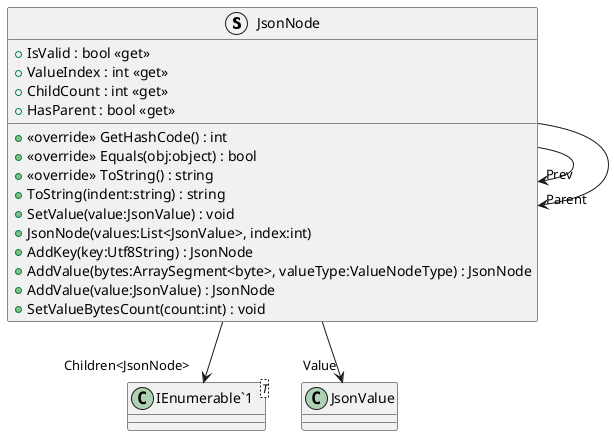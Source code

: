 @startuml
struct JsonNode {
    + <<override>> GetHashCode() : int
    + <<override>> Equals(obj:object) : bool
    + <<override>> ToString() : string
    + ToString(indent:string) : string
    + IsValid : bool <<get>>
    + ValueIndex : int <<get>>
    + SetValue(value:JsonValue) : void
    + ChildCount : int <<get>>
    + HasParent : bool <<get>>
    + JsonNode(values:List<JsonValue>, index:int)
    + AddKey(key:Utf8String) : JsonNode
    + AddValue(bytes:ArraySegment<byte>, valueType:ValueNodeType) : JsonNode
    + AddValue(value:JsonValue) : JsonNode
    + SetValueBytesCount(count:int) : void
}
class "IEnumerable`1"<T> {
}
JsonNode --> "Prev" JsonNode
JsonNode --> "Value" JsonValue
JsonNode --> "Children<JsonNode>" "IEnumerable`1"
JsonNode --> "Parent" JsonNode
@enduml
